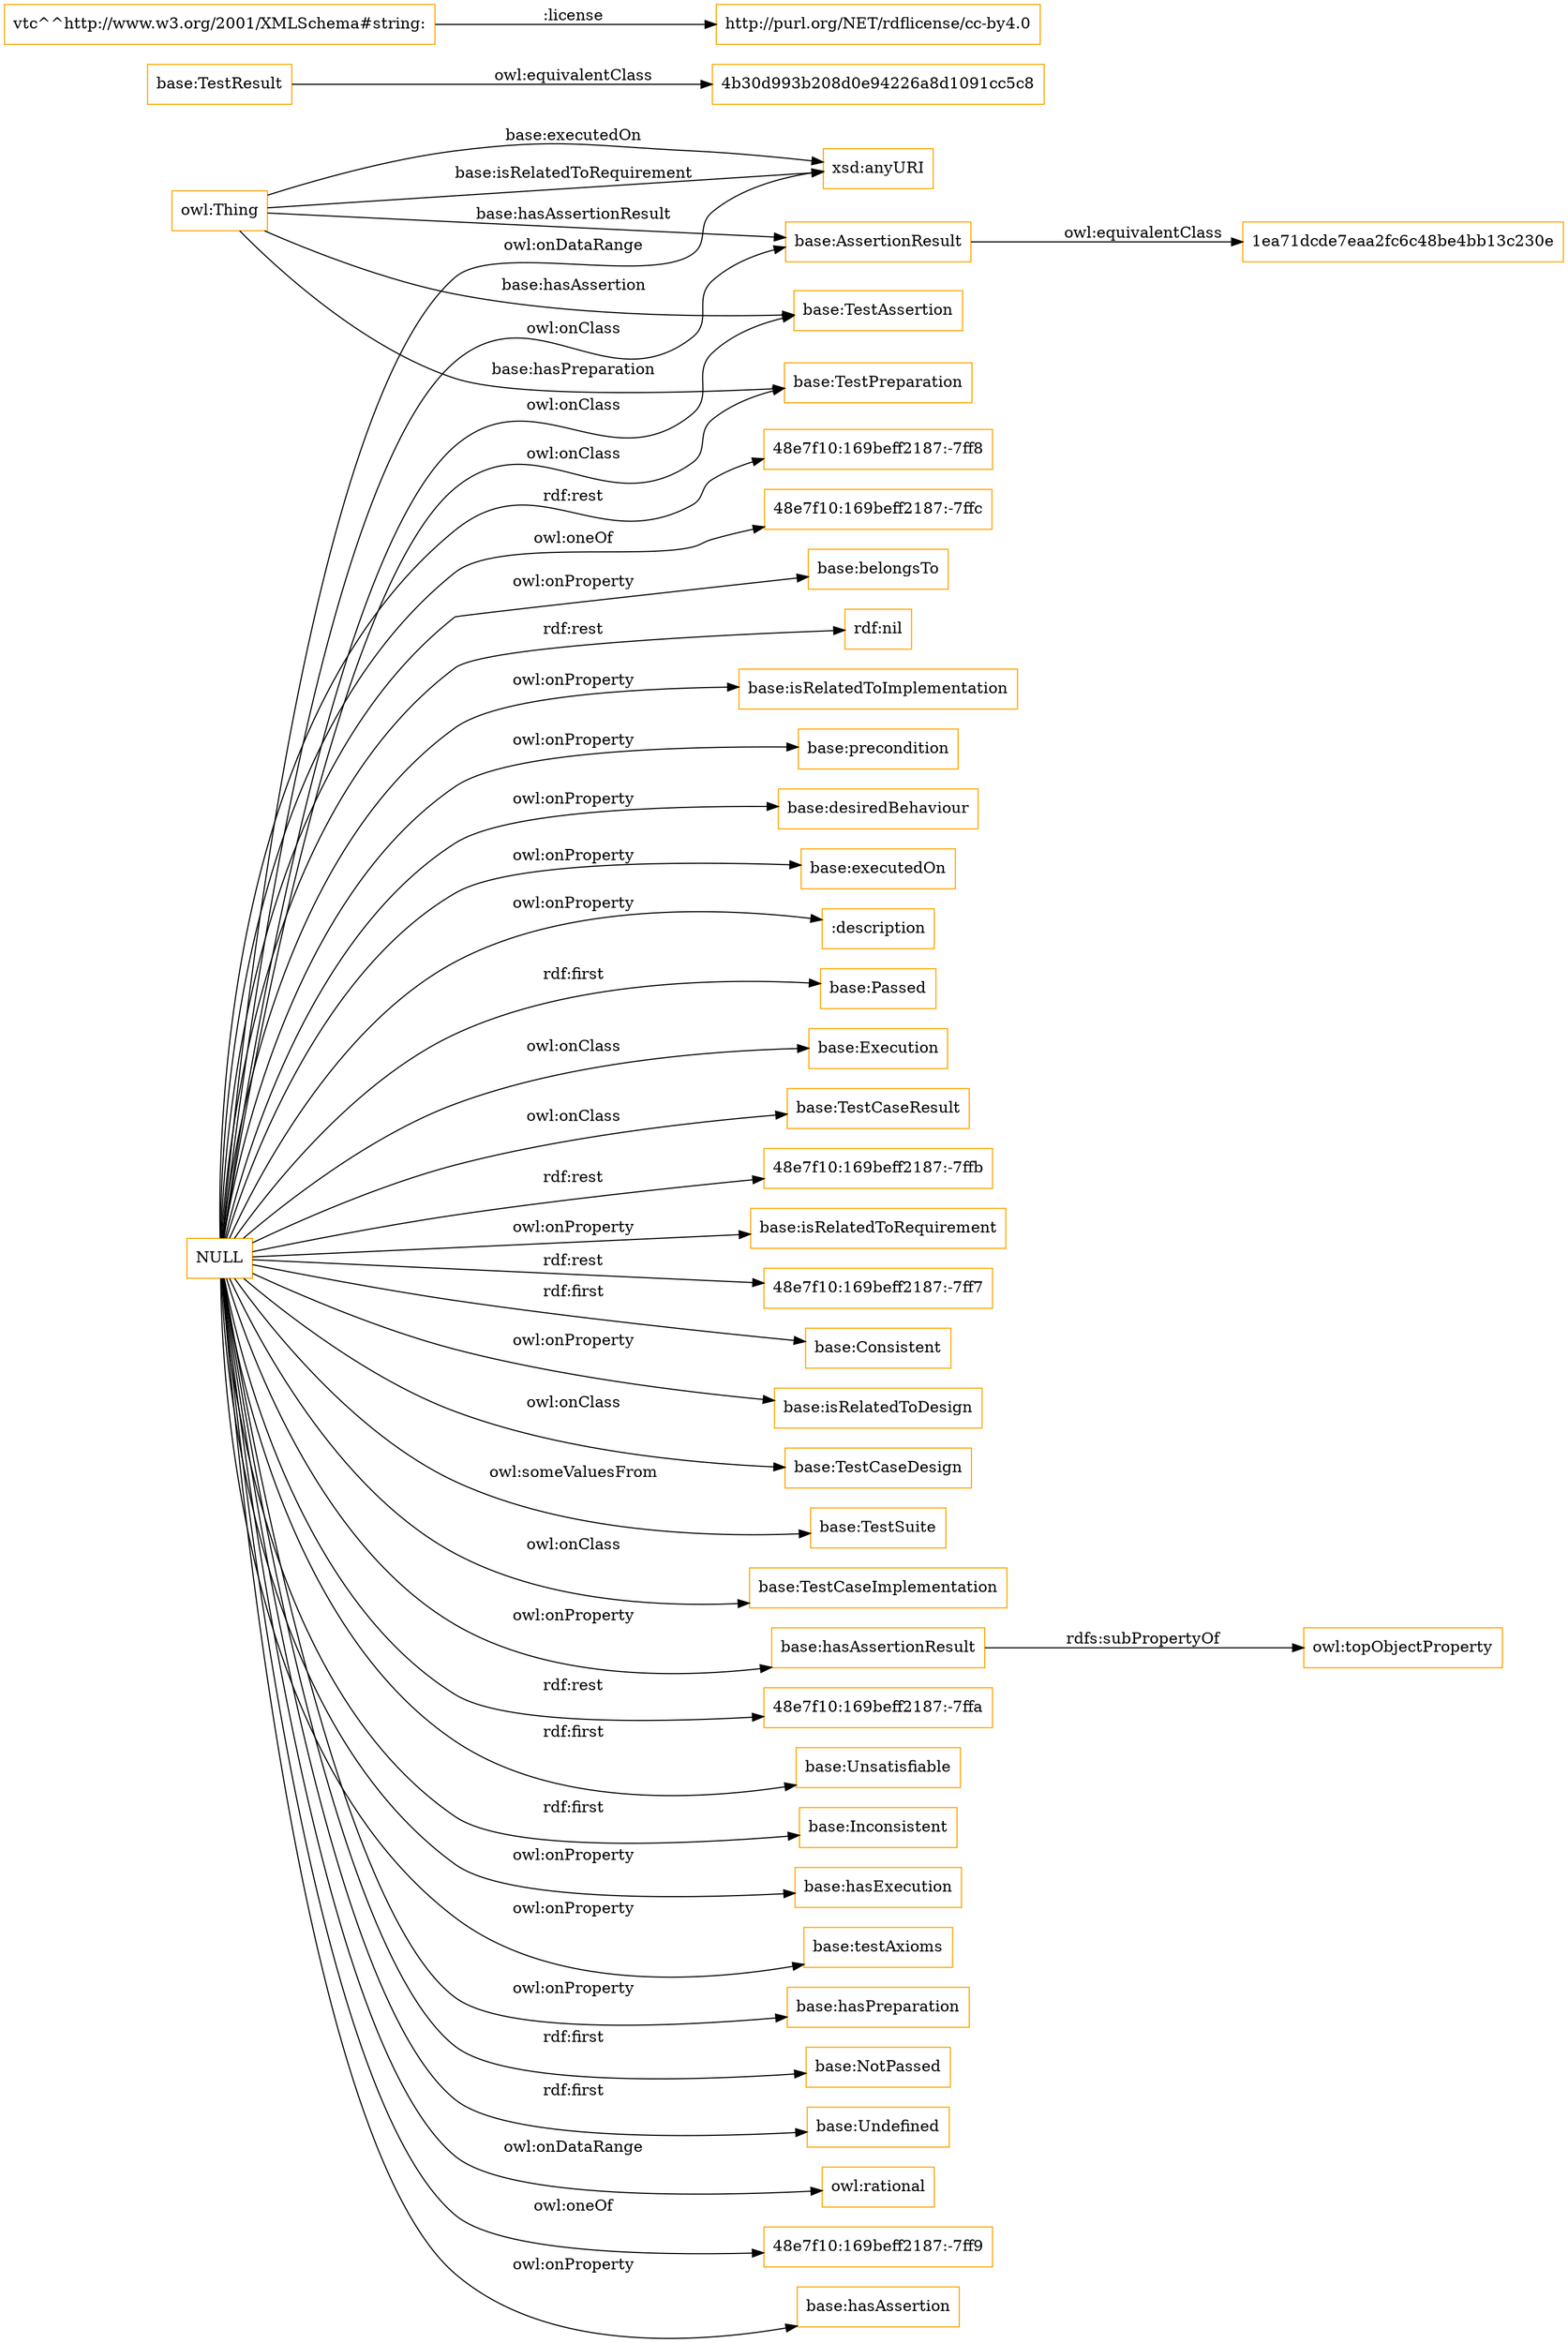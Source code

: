digraph ar2dtool_diagram { 
rankdir=LR;
size="1501"
node [shape = rectangle, color="orange"]; "base:Execution" "4b30d993b208d0e94226a8d1091cc5c8" "base:TestCaseResult" "1ea71dcde7eaa2fc6c48be4bb13c230e" "base:AssertionResult" "base:TestResult" "base:TestCaseDesign" "base:TestSuite" "base:TestCaseImplementation" "base:TestAssertion" "base:TestPreparation" ; /*classes style*/
	"base:AssertionResult" -> "1ea71dcde7eaa2fc6c48be4bb13c230e" [ label = "owl:equivalentClass" ];
	"base:hasAssertionResult" -> "owl:topObjectProperty" [ label = "rdfs:subPropertyOf" ];
	"base:TestResult" -> "4b30d993b208d0e94226a8d1091cc5c8" [ label = "owl:equivalentClass" ];
	"NULL" -> "base:Execution" [ label = "owl:onClass" ];
	"NULL" -> "48e7f10:169beff2187:-7ffa" [ label = "rdf:rest" ];
	"NULL" -> "base:TestCaseResult" [ label = "owl:onClass" ];
	"NULL" -> "base:Unsatisfiable" [ label = "rdf:first" ];
	"NULL" -> "base:Inconsistent" [ label = "rdf:first" ];
	"NULL" -> "base:hasExecution" [ label = "owl:onProperty" ];
	"NULL" -> "base:testAxioms" [ label = "owl:onProperty" ];
	"NULL" -> "base:hasPreparation" [ label = "owl:onProperty" ];
	"NULL" -> "base:NotPassed" [ label = "rdf:first" ];
	"NULL" -> "base:TestCaseImplementation" [ label = "owl:onClass" ];
	"NULL" -> "base:Undefined" [ label = "rdf:first" ];
	"NULL" -> "base:TestPreparation" [ label = "owl:onClass" ];
	"NULL" -> "owl:rational" [ label = "owl:onDataRange" ];
	"NULL" -> "48e7f10:169beff2187:-7ff9" [ label = "owl:oneOf" ];
	"NULL" -> "base:hasAssertion" [ label = "owl:onProperty" ];
	"NULL" -> "base:TestCaseDesign" [ label = "owl:onClass" ];
	"NULL" -> "48e7f10:169beff2187:-7ff8" [ label = "rdf:rest" ];
	"NULL" -> "48e7f10:169beff2187:-7ffc" [ label = "owl:oneOf" ];
	"NULL" -> "base:AssertionResult" [ label = "owl:onClass" ];
	"NULL" -> "base:belongsTo" [ label = "owl:onProperty" ];
	"NULL" -> "rdf:nil" [ label = "rdf:rest" ];
	"NULL" -> "base:isRelatedToImplementation" [ label = "owl:onProperty" ];
	"NULL" -> "base:precondition" [ label = "owl:onProperty" ];
	"NULL" -> "base:desiredBehaviour" [ label = "owl:onProperty" ];
	"NULL" -> "base:executedOn" [ label = "owl:onProperty" ];
	"NULL" -> ":description" [ label = "owl:onProperty" ];
	"NULL" -> "base:hasAssertionResult" [ label = "owl:onProperty" ];
	"NULL" -> "base:Passed" [ label = "rdf:first" ];
	"NULL" -> "48e7f10:169beff2187:-7ffb" [ label = "rdf:rest" ];
	"NULL" -> "base:isRelatedToRequirement" [ label = "owl:onProperty" ];
	"NULL" -> "48e7f10:169beff2187:-7ff7" [ label = "rdf:rest" ];
	"NULL" -> "xsd:anyURI" [ label = "owl:onDataRange" ];
	"NULL" -> "base:TestSuite" [ label = "owl:someValuesFrom" ];
	"NULL" -> "base:TestAssertion" [ label = "owl:onClass" ];
	"NULL" -> "base:Consistent" [ label = "rdf:first" ];
	"NULL" -> "base:isRelatedToDesign" [ label = "owl:onProperty" ];
	"vtc^^http://www.w3.org/2001/XMLSchema#string:" -> "http://purl.org/NET/rdflicense/cc-by4.0" [ label = ":license" ];
	"owl:Thing" -> "base:TestAssertion" [ label = "base:hasAssertion" ];
	"owl:Thing" -> "base:TestPreparation" [ label = "base:hasPreparation" ];
	"owl:Thing" -> "xsd:anyURI" [ label = "base:executedOn" ];
	"owl:Thing" -> "base:AssertionResult" [ label = "base:hasAssertionResult" ];
	"owl:Thing" -> "xsd:anyURI" [ label = "base:isRelatedToRequirement" ];

}
